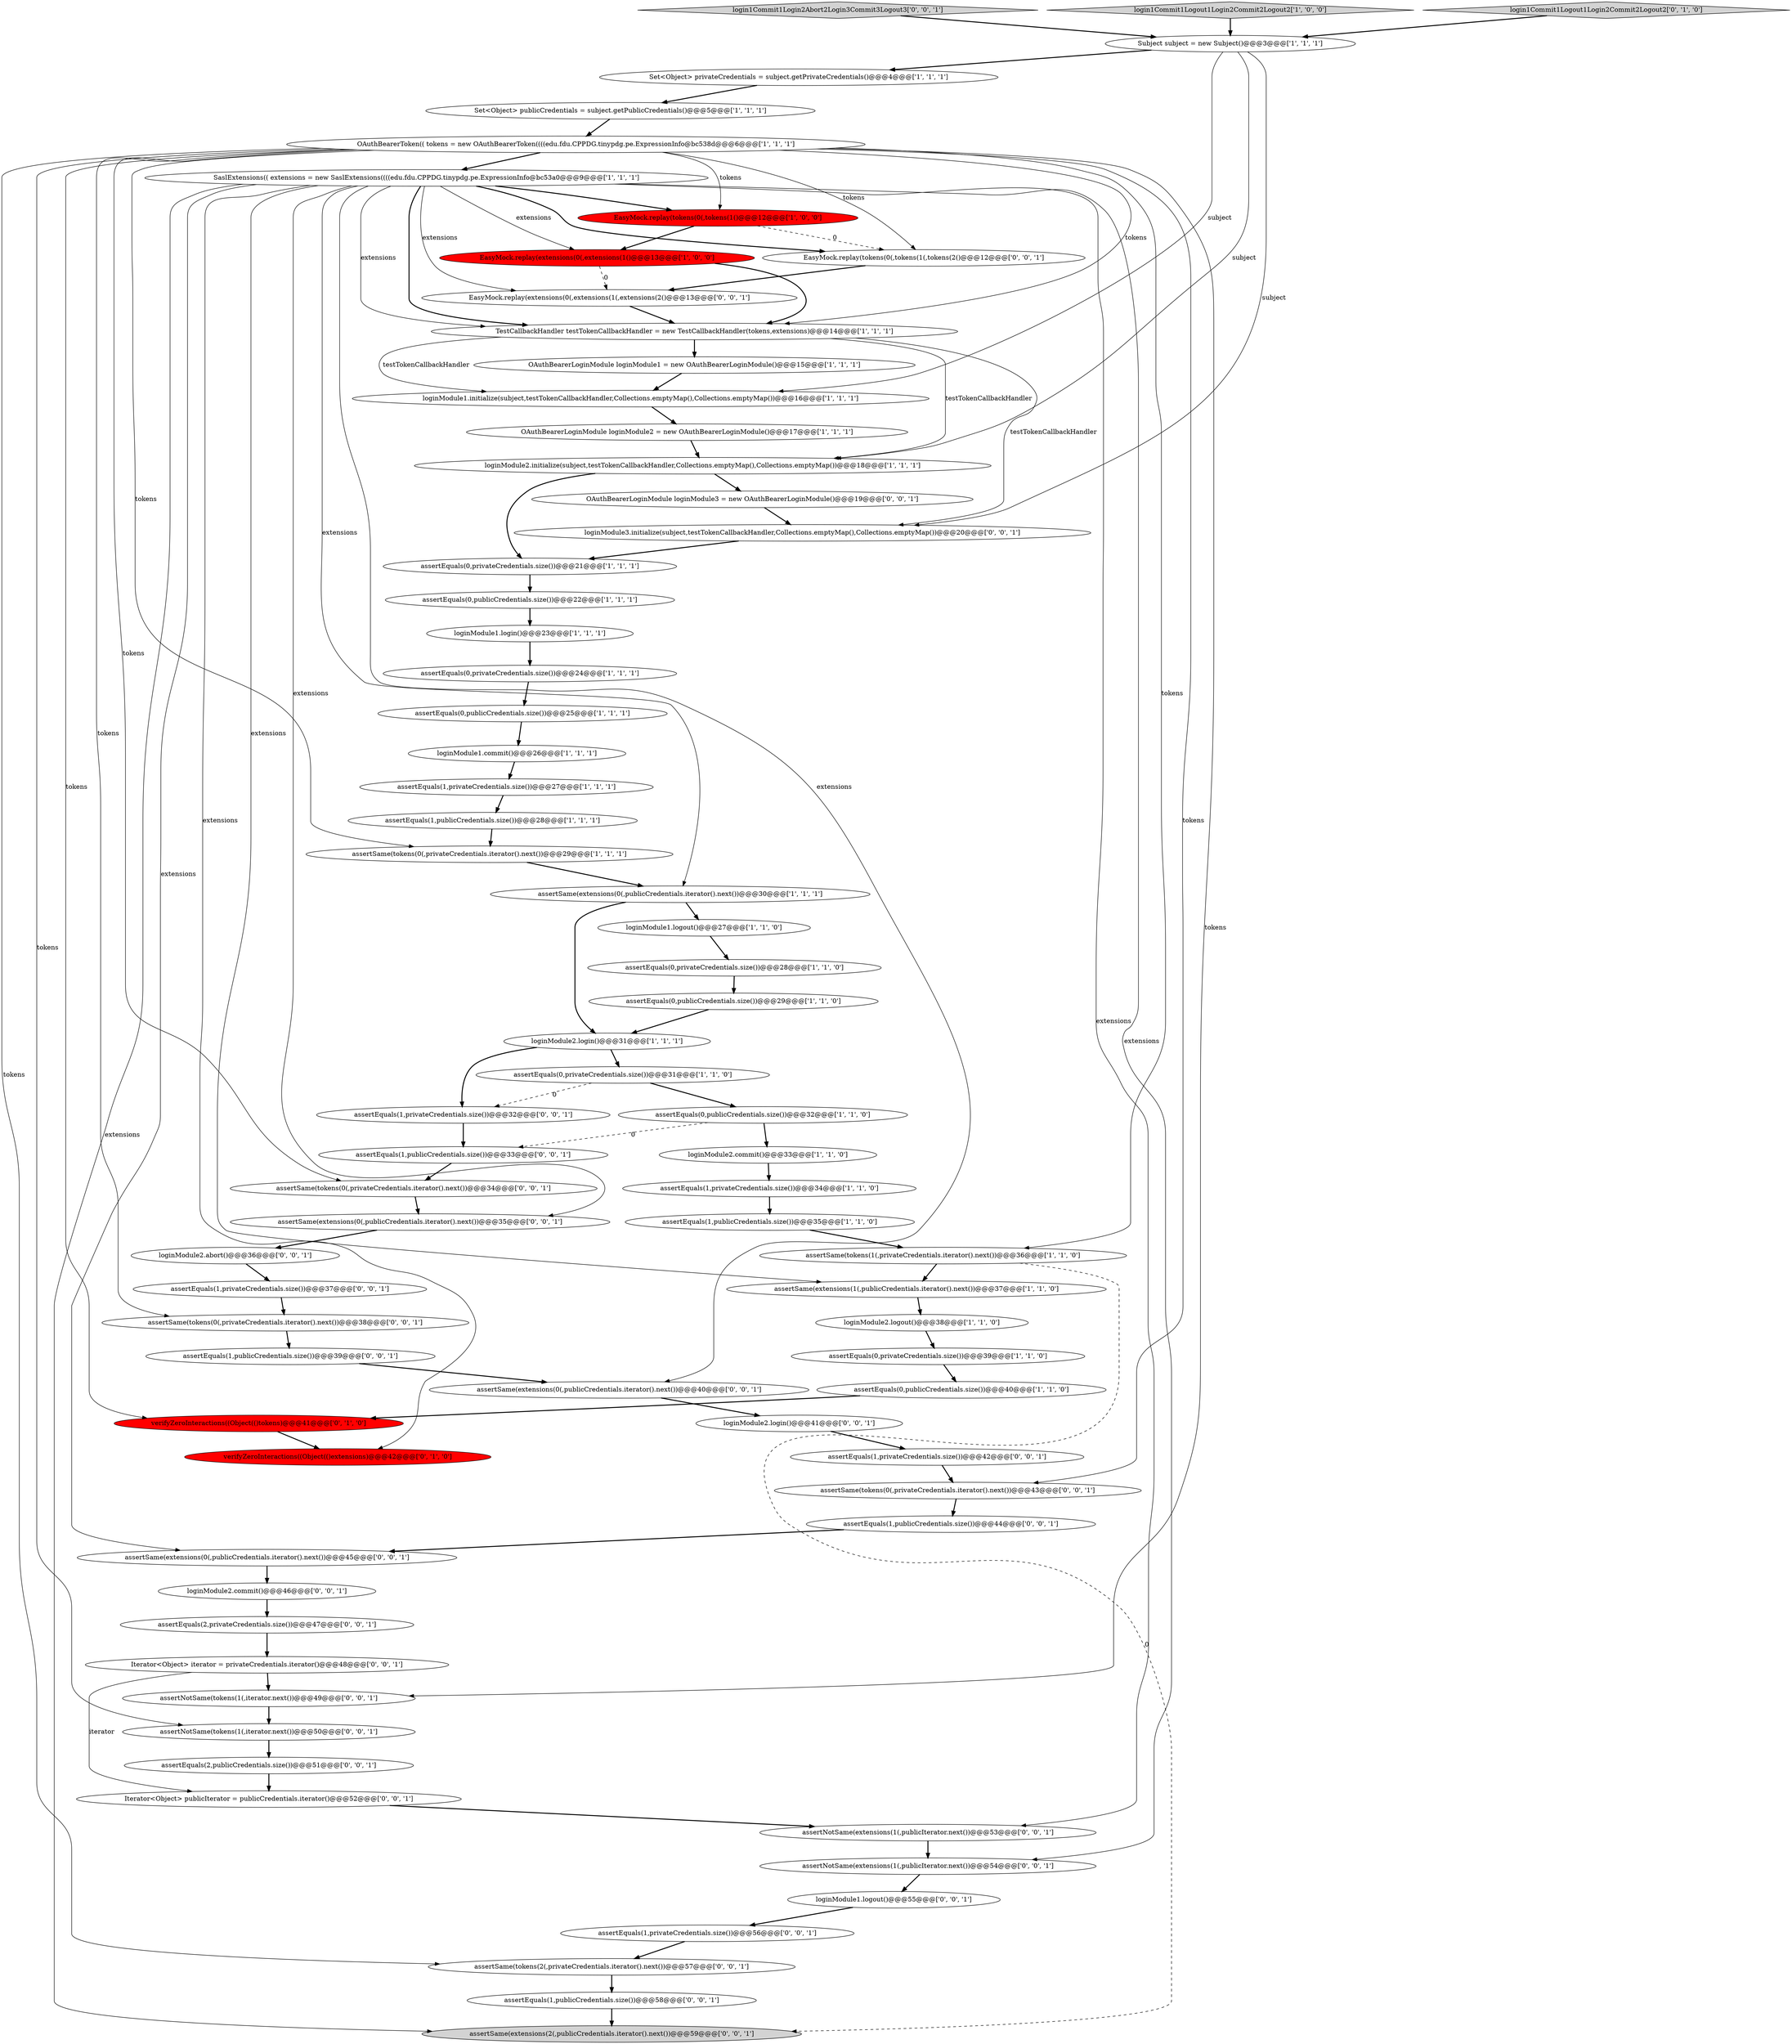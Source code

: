 digraph {
6 [style = filled, label = "assertEquals(1,privateCredentials.size())@@@34@@@['1', '1', '0']", fillcolor = white, shape = ellipse image = "AAA0AAABBB1BBB"];
4 [style = filled, label = "Subject subject = new Subject()@@@3@@@['1', '1', '1']", fillcolor = white, shape = ellipse image = "AAA0AAABBB1BBB"];
39 [style = filled, label = "verifyZeroInteractions((Object(()extensions)@@@42@@@['0', '1', '0']", fillcolor = red, shape = ellipse image = "AAA1AAABBB2BBB"];
43 [style = filled, label = "assertEquals(1,privateCredentials.size())@@@37@@@['0', '0', '1']", fillcolor = white, shape = ellipse image = "AAA0AAABBB3BBB"];
68 [style = filled, label = "EasyMock.replay(tokens(0(,tokens(1(,tokens(2()@@@12@@@['0', '0', '1']", fillcolor = white, shape = ellipse image = "AAA0AAABBB3BBB"];
70 [style = filled, label = "assertSame(extensions(0(,publicCredentials.iterator().next())@@@35@@@['0', '0', '1']", fillcolor = white, shape = ellipse image = "AAA0AAABBB3BBB"];
64 [style = filled, label = "loginModule2.commit()@@@46@@@['0', '0', '1']", fillcolor = white, shape = ellipse image = "AAA0AAABBB3BBB"];
9 [style = filled, label = "assertEquals(0,privateCredentials.size())@@@21@@@['1', '1', '1']", fillcolor = white, shape = ellipse image = "AAA0AAABBB1BBB"];
13 [style = filled, label = "OAuthBearerToken(( tokens = new OAuthBearerToken((((edu.fdu.CPPDG.tinypdg.pe.ExpressionInfo@bc538d@@@6@@@['1', '1', '1']", fillcolor = white, shape = ellipse image = "AAA0AAABBB1BBB"];
20 [style = filled, label = "assertEquals(0,privateCredentials.size())@@@31@@@['1', '1', '0']", fillcolor = white, shape = ellipse image = "AAA0AAABBB1BBB"];
23 [style = filled, label = "assertEquals(1,publicCredentials.size())@@@28@@@['1', '1', '1']", fillcolor = white, shape = ellipse image = "AAA0AAABBB1BBB"];
46 [style = filled, label = "assertEquals(1,publicCredentials.size())@@@33@@@['0', '0', '1']", fillcolor = white, shape = ellipse image = "AAA0AAABBB3BBB"];
5 [style = filled, label = "loginModule1.initialize(subject,testTokenCallbackHandler,Collections.emptyMap(),Collections.emptyMap())@@@16@@@['1', '1', '1']", fillcolor = white, shape = ellipse image = "AAA0AAABBB1BBB"];
8 [style = filled, label = "EasyMock.replay(extensions(0(,extensions(1()@@@13@@@['1', '0', '0']", fillcolor = red, shape = ellipse image = "AAA1AAABBB1BBB"];
60 [style = filled, label = "assertNotSame(extensions(1(,publicIterator.next())@@@53@@@['0', '0', '1']", fillcolor = white, shape = ellipse image = "AAA0AAABBB3BBB"];
47 [style = filled, label = "assertEquals(1,publicCredentials.size())@@@44@@@['0', '0', '1']", fillcolor = white, shape = ellipse image = "AAA0AAABBB3BBB"];
49 [style = filled, label = "assertEquals(1,publicCredentials.size())@@@58@@@['0', '0', '1']", fillcolor = white, shape = ellipse image = "AAA0AAABBB3BBB"];
66 [style = filled, label = "assertSame(tokens(2(,privateCredentials.iterator().next())@@@57@@@['0', '0', '1']", fillcolor = white, shape = ellipse image = "AAA0AAABBB3BBB"];
15 [style = filled, label = "Set<Object> privateCredentials = subject.getPrivateCredentials()@@@4@@@['1', '1', '1']", fillcolor = white, shape = ellipse image = "AAA0AAABBB1BBB"];
42 [style = filled, label = "login1Commit1Login2Abort2Login3Commit3Logout3['0', '0', '1']", fillcolor = lightgray, shape = diamond image = "AAA0AAABBB3BBB"];
28 [style = filled, label = "assertEquals(0,privateCredentials.size())@@@39@@@['1', '1', '0']", fillcolor = white, shape = ellipse image = "AAA0AAABBB1BBB"];
31 [style = filled, label = "loginModule2.logout()@@@38@@@['1', '1', '0']", fillcolor = white, shape = ellipse image = "AAA0AAABBB1BBB"];
1 [style = filled, label = "assertSame(tokens(1(,privateCredentials.iterator().next())@@@36@@@['1', '1', '0']", fillcolor = white, shape = ellipse image = "AAA0AAABBB1BBB"];
27 [style = filled, label = "loginModule1.login()@@@23@@@['1', '1', '1']", fillcolor = white, shape = ellipse image = "AAA0AAABBB1BBB"];
57 [style = filled, label = "assertEquals(2,publicCredentials.size())@@@51@@@['0', '0', '1']", fillcolor = white, shape = ellipse image = "AAA0AAABBB3BBB"];
48 [style = filled, label = "Iterator<Object> iterator = privateCredentials.iterator()@@@48@@@['0', '0', '1']", fillcolor = white, shape = ellipse image = "AAA0AAABBB3BBB"];
65 [style = filled, label = "assertSame(extensions(0(,publicCredentials.iterator().next())@@@40@@@['0', '0', '1']", fillcolor = white, shape = ellipse image = "AAA0AAABBB3BBB"];
63 [style = filled, label = "loginModule2.login()@@@41@@@['0', '0', '1']", fillcolor = white, shape = ellipse image = "AAA0AAABBB3BBB"];
33 [style = filled, label = "loginModule2.commit()@@@33@@@['1', '1', '0']", fillcolor = white, shape = ellipse image = "AAA0AAABBB1BBB"];
7 [style = filled, label = "assertSame(extensions(1(,publicCredentials.iterator().next())@@@37@@@['1', '1', '0']", fillcolor = white, shape = ellipse image = "AAA0AAABBB1BBB"];
40 [style = filled, label = "assertEquals(2,privateCredentials.size())@@@47@@@['0', '0', '1']", fillcolor = white, shape = ellipse image = "AAA0AAABBB3BBB"];
36 [style = filled, label = "assertEquals(1,publicCredentials.size())@@@35@@@['1', '1', '0']", fillcolor = white, shape = ellipse image = "AAA0AAABBB1BBB"];
17 [style = filled, label = "assertEquals(0,publicCredentials.size())@@@29@@@['1', '1', '0']", fillcolor = white, shape = ellipse image = "AAA0AAABBB1BBB"];
32 [style = filled, label = "assertEquals(0,privateCredentials.size())@@@24@@@['1', '1', '1']", fillcolor = white, shape = ellipse image = "AAA0AAABBB1BBB"];
55 [style = filled, label = "Iterator<Object> publicIterator = publicCredentials.iterator()@@@52@@@['0', '0', '1']", fillcolor = white, shape = ellipse image = "AAA0AAABBB3BBB"];
59 [style = filled, label = "assertEquals(1,privateCredentials.size())@@@56@@@['0', '0', '1']", fillcolor = white, shape = ellipse image = "AAA0AAABBB3BBB"];
61 [style = filled, label = "loginModule1.logout()@@@55@@@['0', '0', '1']", fillcolor = white, shape = ellipse image = "AAA0AAABBB3BBB"];
30 [style = filled, label = "assertEquals(0,privateCredentials.size())@@@28@@@['1', '1', '0']", fillcolor = white, shape = ellipse image = "AAA0AAABBB1BBB"];
67 [style = filled, label = "assertNotSame(tokens(1(,iterator.next())@@@49@@@['0', '0', '1']", fillcolor = white, shape = ellipse image = "AAA0AAABBB3BBB"];
11 [style = filled, label = "SaslExtensions(( extensions = new SaslExtensions((((edu.fdu.CPPDG.tinypdg.pe.ExpressionInfo@bc53a0@@@9@@@['1', '1', '1']", fillcolor = white, shape = ellipse image = "AAA0AAABBB1BBB"];
37 [style = filled, label = "verifyZeroInteractions((Object(()tokens)@@@41@@@['0', '1', '0']", fillcolor = red, shape = ellipse image = "AAA1AAABBB2BBB"];
54 [style = filled, label = "assertSame(tokens(0(,privateCredentials.iterator().next())@@@43@@@['0', '0', '1']", fillcolor = white, shape = ellipse image = "AAA0AAABBB3BBB"];
56 [style = filled, label = "assertSame(extensions(2(,publicCredentials.iterator().next())@@@59@@@['0', '0', '1']", fillcolor = lightgray, shape = ellipse image = "AAA0AAABBB3BBB"];
35 [style = filled, label = "OAuthBearerLoginModule loginModule2 = new OAuthBearerLoginModule()@@@17@@@['1', '1', '1']", fillcolor = white, shape = ellipse image = "AAA0AAABBB1BBB"];
72 [style = filled, label = "assertEquals(1,privateCredentials.size())@@@42@@@['0', '0', '1']", fillcolor = white, shape = ellipse image = "AAA0AAABBB3BBB"];
52 [style = filled, label = "assertEquals(1,privateCredentials.size())@@@32@@@['0', '0', '1']", fillcolor = white, shape = ellipse image = "AAA0AAABBB3BBB"];
3 [style = filled, label = "EasyMock.replay(tokens(0(,tokens(1()@@@12@@@['1', '0', '0']", fillcolor = red, shape = ellipse image = "AAA1AAABBB1BBB"];
69 [style = filled, label = "assertSame(tokens(0(,privateCredentials.iterator().next())@@@34@@@['0', '0', '1']", fillcolor = white, shape = ellipse image = "AAA0AAABBB3BBB"];
53 [style = filled, label = "loginModule2.abort()@@@36@@@['0', '0', '1']", fillcolor = white, shape = ellipse image = "AAA0AAABBB3BBB"];
2 [style = filled, label = "login1Commit1Logout1Login2Commit2Logout2['1', '0', '0']", fillcolor = lightgray, shape = diamond image = "AAA0AAABBB1BBB"];
25 [style = filled, label = "assertSame(tokens(0(,privateCredentials.iterator().next())@@@29@@@['1', '1', '1']", fillcolor = white, shape = ellipse image = "AAA0AAABBB1BBB"];
62 [style = filled, label = "EasyMock.replay(extensions(0(,extensions(1(,extensions(2()@@@13@@@['0', '0', '1']", fillcolor = white, shape = ellipse image = "AAA0AAABBB3BBB"];
0 [style = filled, label = "Set<Object> publicCredentials = subject.getPublicCredentials()@@@5@@@['1', '1', '1']", fillcolor = white, shape = ellipse image = "AAA0AAABBB1BBB"];
51 [style = filled, label = "loginModule3.initialize(subject,testTokenCallbackHandler,Collections.emptyMap(),Collections.emptyMap())@@@20@@@['0', '0', '1']", fillcolor = white, shape = ellipse image = "AAA0AAABBB3BBB"];
38 [style = filled, label = "login1Commit1Logout1Login2Commit2Logout2['0', '1', '0']", fillcolor = lightgray, shape = diamond image = "AAA0AAABBB2BBB"];
10 [style = filled, label = "OAuthBearerLoginModule loginModule1 = new OAuthBearerLoginModule()@@@15@@@['1', '1', '1']", fillcolor = white, shape = ellipse image = "AAA0AAABBB1BBB"];
29 [style = filled, label = "assertEquals(0,publicCredentials.size())@@@40@@@['1', '1', '0']", fillcolor = white, shape = ellipse image = "AAA0AAABBB1BBB"];
26 [style = filled, label = "assertEquals(0,publicCredentials.size())@@@32@@@['1', '1', '0']", fillcolor = white, shape = ellipse image = "AAA0AAABBB1BBB"];
14 [style = filled, label = "assertSame(extensions(0(,publicCredentials.iterator().next())@@@30@@@['1', '1', '1']", fillcolor = white, shape = ellipse image = "AAA0AAABBB1BBB"];
18 [style = filled, label = "assertEquals(1,privateCredentials.size())@@@27@@@['1', '1', '1']", fillcolor = white, shape = ellipse image = "AAA0AAABBB1BBB"];
34 [style = filled, label = "loginModule2.initialize(subject,testTokenCallbackHandler,Collections.emptyMap(),Collections.emptyMap())@@@18@@@['1', '1', '1']", fillcolor = white, shape = ellipse image = "AAA0AAABBB1BBB"];
12 [style = filled, label = "loginModule2.login()@@@31@@@['1', '1', '1']", fillcolor = white, shape = ellipse image = "AAA0AAABBB1BBB"];
41 [style = filled, label = "assertNotSame(tokens(1(,iterator.next())@@@50@@@['0', '0', '1']", fillcolor = white, shape = ellipse image = "AAA0AAABBB3BBB"];
16 [style = filled, label = "assertEquals(0,publicCredentials.size())@@@25@@@['1', '1', '1']", fillcolor = white, shape = ellipse image = "AAA0AAABBB1BBB"];
24 [style = filled, label = "assertEquals(0,publicCredentials.size())@@@22@@@['1', '1', '1']", fillcolor = white, shape = ellipse image = "AAA0AAABBB1BBB"];
21 [style = filled, label = "loginModule1.commit()@@@26@@@['1', '1', '1']", fillcolor = white, shape = ellipse image = "AAA0AAABBB1BBB"];
19 [style = filled, label = "loginModule1.logout()@@@27@@@['1', '1', '0']", fillcolor = white, shape = ellipse image = "AAA0AAABBB1BBB"];
22 [style = filled, label = "TestCallbackHandler testTokenCallbackHandler = new TestCallbackHandler(tokens,extensions)@@@14@@@['1', '1', '1']", fillcolor = white, shape = ellipse image = "AAA0AAABBB1BBB"];
44 [style = filled, label = "assertNotSame(extensions(1(,publicIterator.next())@@@54@@@['0', '0', '1']", fillcolor = white, shape = ellipse image = "AAA0AAABBB3BBB"];
45 [style = filled, label = "OAuthBearerLoginModule loginModule3 = new OAuthBearerLoginModule()@@@19@@@['0', '0', '1']", fillcolor = white, shape = ellipse image = "AAA0AAABBB3BBB"];
58 [style = filled, label = "assertEquals(1,publicCredentials.size())@@@39@@@['0', '0', '1']", fillcolor = white, shape = ellipse image = "AAA0AAABBB3BBB"];
71 [style = filled, label = "assertSame(tokens(0(,privateCredentials.iterator().next())@@@38@@@['0', '0', '1']", fillcolor = white, shape = ellipse image = "AAA0AAABBB3BBB"];
50 [style = filled, label = "assertSame(extensions(0(,publicCredentials.iterator().next())@@@45@@@['0', '0', '1']", fillcolor = white, shape = ellipse image = "AAA0AAABBB3BBB"];
63->72 [style = bold, label=""];
27->32 [style = bold, label=""];
34->9 [style = bold, label=""];
20->52 [style = dashed, label="0"];
0->13 [style = bold, label=""];
20->26 [style = bold, label=""];
4->15 [style = bold, label=""];
38->4 [style = bold, label=""];
48->55 [style = solid, label="iterator"];
25->14 [style = bold, label=""];
7->31 [style = bold, label=""];
70->53 [style = bold, label=""];
61->59 [style = bold, label=""];
21->18 [style = bold, label=""];
59->66 [style = bold, label=""];
71->58 [style = bold, label=""];
15->0 [style = bold, label=""];
49->56 [style = bold, label=""];
4->51 [style = solid, label="subject"];
13->37 [style = solid, label="tokens"];
24->27 [style = bold, label=""];
9->24 [style = bold, label=""];
13->1 [style = solid, label="tokens"];
64->40 [style = bold, label=""];
55->60 [style = bold, label=""];
23->25 [style = bold, label=""];
13->71 [style = solid, label="tokens"];
13->54 [style = solid, label="tokens"];
57->55 [style = bold, label=""];
13->69 [style = solid, label="tokens"];
1->56 [style = dashed, label="0"];
11->56 [style = solid, label="extensions"];
22->51 [style = solid, label="testTokenCallbackHandler"];
11->65 [style = solid, label="extensions"];
2->4 [style = bold, label=""];
13->11 [style = bold, label=""];
8->22 [style = bold, label=""];
13->25 [style = solid, label="tokens"];
4->5 [style = solid, label="subject"];
13->22 [style = solid, label="tokens"];
26->46 [style = dashed, label="0"];
11->14 [style = solid, label="extensions"];
31->28 [style = bold, label=""];
35->34 [style = bold, label=""];
11->70 [style = solid, label="extensions"];
53->43 [style = bold, label=""];
66->49 [style = bold, label=""];
11->62 [style = solid, label="extensions"];
60->44 [style = bold, label=""];
28->29 [style = bold, label=""];
44->61 [style = bold, label=""];
22->34 [style = solid, label="testTokenCallbackHandler"];
30->17 [style = bold, label=""];
62->22 [style = bold, label=""];
52->46 [style = bold, label=""];
18->23 [style = bold, label=""];
45->51 [style = bold, label=""];
11->22 [style = solid, label="extensions"];
51->9 [style = bold, label=""];
12->20 [style = bold, label=""];
8->62 [style = dashed, label="0"];
14->19 [style = bold, label=""];
29->37 [style = bold, label=""];
32->16 [style = bold, label=""];
1->7 [style = bold, label=""];
47->50 [style = bold, label=""];
42->4 [style = bold, label=""];
17->12 [style = bold, label=""];
10->5 [style = bold, label=""];
11->3 [style = bold, label=""];
22->5 [style = solid, label="testTokenCallbackHandler"];
3->8 [style = bold, label=""];
22->10 [style = bold, label=""];
11->22 [style = bold, label=""];
50->64 [style = bold, label=""];
46->69 [style = bold, label=""];
58->65 [style = bold, label=""];
5->35 [style = bold, label=""];
37->39 [style = bold, label=""];
65->63 [style = bold, label=""];
11->50 [style = solid, label="extensions"];
13->68 [style = solid, label="tokens"];
43->71 [style = bold, label=""];
13->66 [style = solid, label="tokens"];
13->41 [style = solid, label="tokens"];
40->48 [style = bold, label=""];
11->44 [style = solid, label="extensions"];
13->67 [style = solid, label="tokens"];
33->6 [style = bold, label=""];
68->62 [style = bold, label=""];
34->45 [style = bold, label=""];
11->68 [style = bold, label=""];
72->54 [style = bold, label=""];
41->57 [style = bold, label=""];
6->36 [style = bold, label=""];
36->1 [style = bold, label=""];
4->34 [style = solid, label="subject"];
13->3 [style = solid, label="tokens"];
11->7 [style = solid, label="extensions"];
67->41 [style = bold, label=""];
3->68 [style = dashed, label="0"];
54->47 [style = bold, label=""];
11->39 [style = solid, label="extensions"];
16->21 [style = bold, label=""];
11->8 [style = solid, label="extensions"];
14->12 [style = bold, label=""];
48->67 [style = bold, label=""];
11->60 [style = solid, label="extensions"];
12->52 [style = bold, label=""];
69->70 [style = bold, label=""];
26->33 [style = bold, label=""];
19->30 [style = bold, label=""];
}
